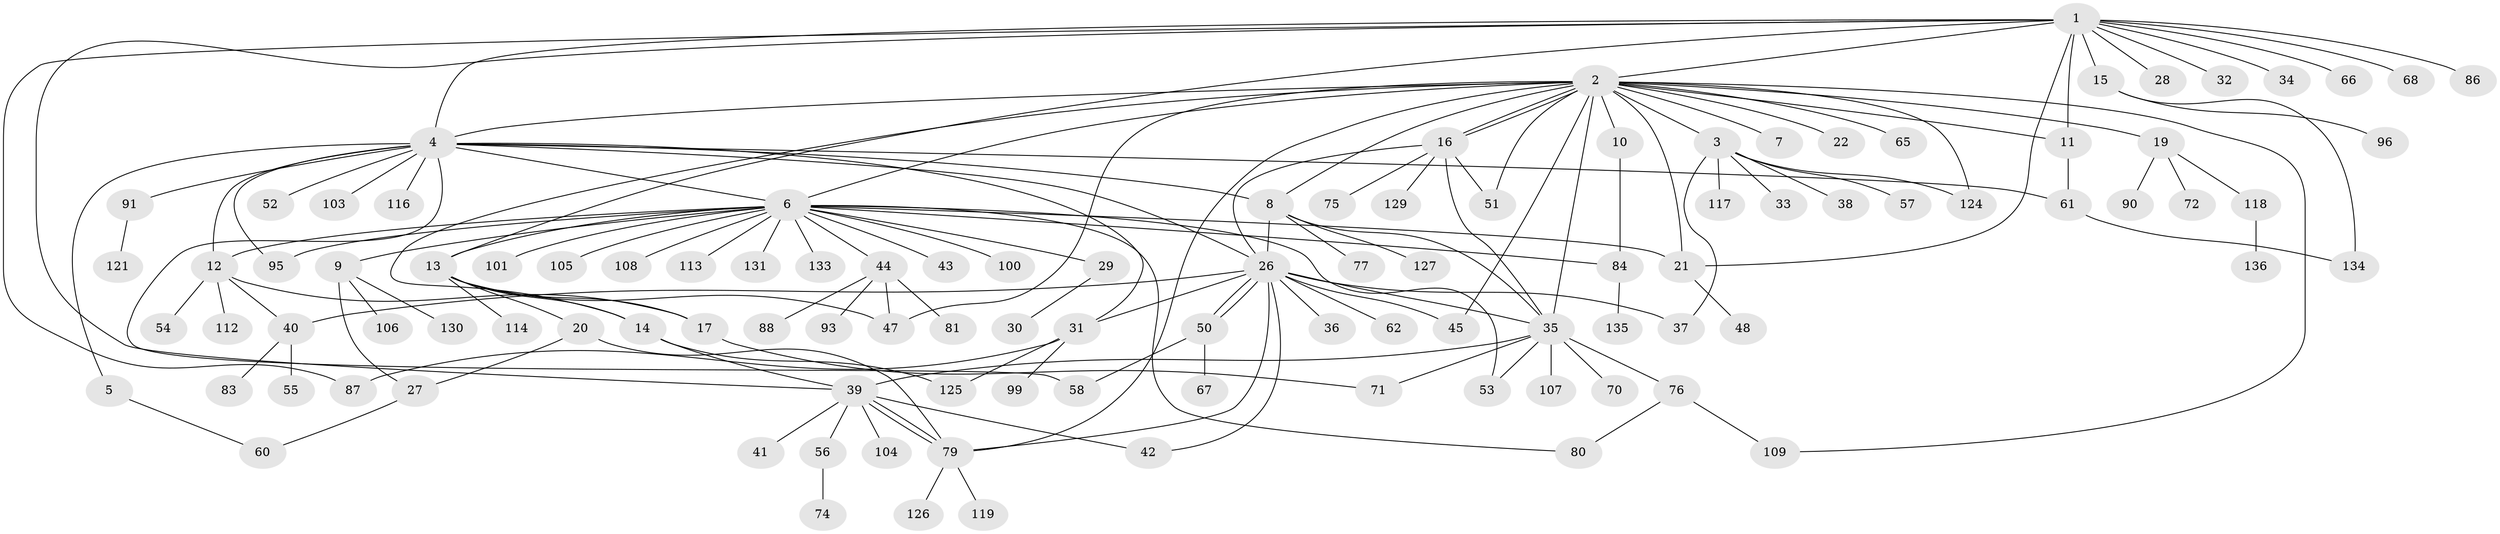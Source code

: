 // original degree distribution, {14: 0.014705882352941176, 20: 0.007352941176470588, 8: 0.022058823529411766, 2: 0.2426470588235294, 15: 0.007352941176470588, 1: 0.4852941176470588, 5: 0.04411764705882353, 4: 0.058823529411764705, 6: 0.014705882352941176, 3: 0.07352941176470588, 7: 0.014705882352941176, 16: 0.007352941176470588, 9: 0.007352941176470588}
// Generated by graph-tools (version 1.1) at 2025/41/03/06/25 10:41:45]
// undirected, 108 vertices, 152 edges
graph export_dot {
graph [start="1"]
  node [color=gray90,style=filled];
  1 [super="+123"];
  2 [super="+78"];
  3 [super="+102"];
  4 [super="+89"];
  5;
  6 [super="+23"];
  7;
  8 [super="+24"];
  9 [super="+128"];
  10;
  11 [super="+85"];
  12;
  13 [super="+18"];
  14 [super="+110"];
  15 [super="+25"];
  16 [super="+132"];
  17 [super="+64"];
  19 [super="+46"];
  20 [super="+82"];
  21 [super="+115"];
  22;
  26 [super="+69"];
  27;
  28;
  29;
  30;
  31;
  32;
  33;
  34;
  35 [super="+59"];
  36;
  37 [super="+98"];
  38;
  39 [super="+97"];
  40;
  41;
  42;
  43;
  44 [super="+49"];
  45 [super="+73"];
  47 [super="+111"];
  48;
  50;
  51;
  52;
  53;
  54;
  55;
  56;
  57 [super="+63"];
  58;
  60;
  61 [super="+94"];
  62;
  65;
  66;
  67;
  68;
  70;
  71;
  72;
  74 [super="+122"];
  75;
  76 [super="+92"];
  77;
  79 [super="+120"];
  80;
  81;
  83;
  84;
  86;
  87;
  88;
  90;
  91;
  93;
  95;
  96;
  99;
  100;
  101;
  103;
  104;
  105;
  106;
  107;
  108;
  109;
  112;
  113;
  114;
  116;
  117;
  118;
  119;
  121;
  124;
  125;
  126;
  127;
  129;
  130;
  131;
  133;
  134;
  135;
  136;
  1 -- 2;
  1 -- 4;
  1 -- 11;
  1 -- 13;
  1 -- 15;
  1 -- 28;
  1 -- 32;
  1 -- 34;
  1 -- 66;
  1 -- 68;
  1 -- 86;
  1 -- 87;
  1 -- 39;
  1 -- 21;
  2 -- 3;
  2 -- 4;
  2 -- 6;
  2 -- 7;
  2 -- 8;
  2 -- 10;
  2 -- 11;
  2 -- 14;
  2 -- 16;
  2 -- 16;
  2 -- 19;
  2 -- 22;
  2 -- 47;
  2 -- 51;
  2 -- 65;
  2 -- 79;
  2 -- 109;
  2 -- 124;
  2 -- 35;
  2 -- 45;
  2 -- 21;
  3 -- 33;
  3 -- 37;
  3 -- 38;
  3 -- 57;
  3 -- 117;
  3 -- 124;
  4 -- 5;
  4 -- 6;
  4 -- 8;
  4 -- 12;
  4 -- 26;
  4 -- 31;
  4 -- 52;
  4 -- 58;
  4 -- 95;
  4 -- 116;
  4 -- 91;
  4 -- 103;
  4 -- 61;
  5 -- 60;
  6 -- 9;
  6 -- 12;
  6 -- 21;
  6 -- 29;
  6 -- 44;
  6 -- 53;
  6 -- 80;
  6 -- 100;
  6 -- 101;
  6 -- 108;
  6 -- 133;
  6 -- 113;
  6 -- 131;
  6 -- 84;
  6 -- 105;
  6 -- 43;
  6 -- 95;
  6 -- 13;
  8 -- 35;
  8 -- 127;
  8 -- 26;
  8 -- 77;
  9 -- 106;
  9 -- 130;
  9 -- 27;
  10 -- 84;
  11 -- 61;
  12 -- 17;
  12 -- 40;
  12 -- 54;
  12 -- 112;
  13 -- 14;
  13 -- 47;
  13 -- 114;
  13 -- 17;
  13 -- 20;
  14 -- 125;
  14 -- 39;
  15 -- 96;
  15 -- 134;
  16 -- 26;
  16 -- 35;
  16 -- 51;
  16 -- 75;
  16 -- 129;
  17 -- 71;
  19 -- 72;
  19 -- 90;
  19 -- 118;
  20 -- 27;
  20 -- 79;
  21 -- 48;
  26 -- 31;
  26 -- 35 [weight=2];
  26 -- 36;
  26 -- 40;
  26 -- 42;
  26 -- 45;
  26 -- 50;
  26 -- 50;
  26 -- 62;
  26 -- 37;
  26 -- 79;
  27 -- 60;
  29 -- 30;
  31 -- 87;
  31 -- 99;
  31 -- 125;
  35 -- 39;
  35 -- 53;
  35 -- 70;
  35 -- 107;
  35 -- 71;
  35 -- 76;
  39 -- 41;
  39 -- 42;
  39 -- 56;
  39 -- 79;
  39 -- 79;
  39 -- 104;
  40 -- 55;
  40 -- 83;
  44 -- 81;
  44 -- 88;
  44 -- 93;
  44 -- 47;
  50 -- 58;
  50 -- 67;
  56 -- 74;
  61 -- 134;
  76 -- 80;
  76 -- 109;
  79 -- 119;
  79 -- 126;
  84 -- 135;
  91 -- 121;
  118 -- 136;
}
